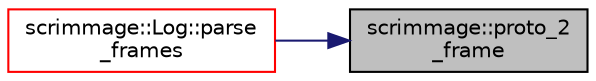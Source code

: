 digraph "scrimmage::proto_2_frame"
{
 // LATEX_PDF_SIZE
  edge [fontname="Helvetica",fontsize="10",labelfontname="Helvetica",labelfontsize="10"];
  node [fontname="Helvetica",fontsize="10",shape=record];
  rankdir="RL";
  Node1 [label="scrimmage::proto_2\l_frame",height=0.2,width=0.4,color="black", fillcolor="grey75", style="filled", fontcolor="black",tooltip=" "];
  Node1 -> Node2 [dir="back",color="midnightblue",fontsize="10",style="solid",fontname="Helvetica"];
  Node2 [label="scrimmage::Log::parse\l_frames",height=0.2,width=0.4,color="red", fillcolor="white", style="filled",URL="$classscrimmage_1_1Log.html#a3b1fb32f63af5a35916eec706635de54",tooltip=" "];
}
